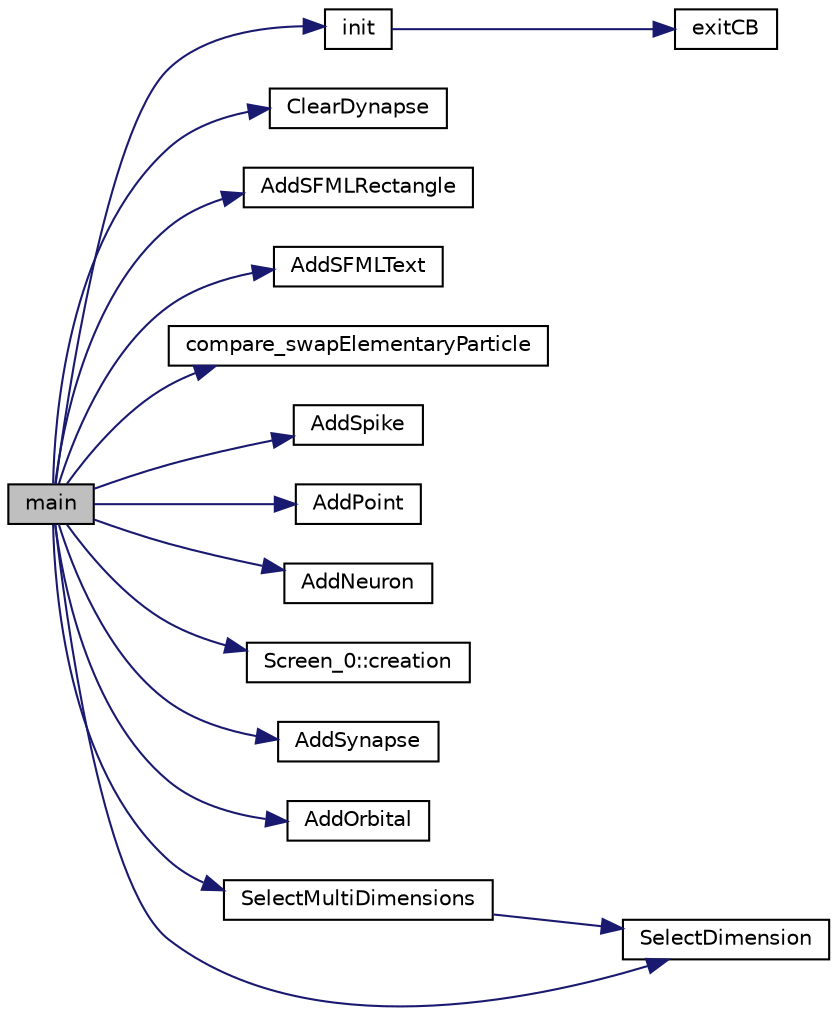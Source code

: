 digraph "main"
{
  edge [fontname="Helvetica",fontsize="10",labelfontname="Helvetica",labelfontsize="10"];
  node [fontname="Helvetica",fontsize="10",shape=record];
  rankdir="LR";
  Node1 [label="main",height=0.2,width=0.4,color="black", fillcolor="grey75", style="filled", fontcolor="black"];
  Node1 -> Node2 [color="midnightblue",fontsize="10",style="solid",fontname="Helvetica"];
  Node2 [label="init",height=0.2,width=0.4,color="black", fillcolor="white", style="filled",URL="$main_8cc.html#a487a3c399210173e1b3d3a2f275a55b1"];
  Node2 -> Node3 [color="midnightblue",fontsize="10",style="solid",fontname="Helvetica"];
  Node3 [label="exitCB",height=0.2,width=0.4,color="black", fillcolor="white", style="filled",URL="$main_8cc.html#a8760404347fd84a1ed5b49aae3737647"];
  Node1 -> Node4 [color="midnightblue",fontsize="10",style="solid",fontname="Helvetica"];
  Node4 [label="ClearDynapse",height=0.2,width=0.4,color="black", fillcolor="white", style="filled",URL="$main_8cc.html#aefff80cf47ae6c975b4aed196c12d92a"];
  Node1 -> Node5 [color="midnightblue",fontsize="10",style="solid",fontname="Helvetica"];
  Node5 [label="AddSFMLRectangle",height=0.2,width=0.4,color="black", fillcolor="white", style="filled",URL="$main_8cc.html#a49bb186887b88568d08eeabb2c5a3a77"];
  Node1 -> Node6 [color="midnightblue",fontsize="10",style="solid",fontname="Helvetica"];
  Node6 [label="AddSFMLText",height=0.2,width=0.4,color="black", fillcolor="white", style="filled",URL="$main_8cc.html#a60fcfd9e0657b2c8212c0e57abfb5895"];
  Node1 -> Node7 [color="midnightblue",fontsize="10",style="solid",fontname="Helvetica"];
  Node7 [label="compare_swapElementaryParticle",height=0.2,width=0.4,color="black", fillcolor="white", style="filled",URL="$main_8cc.html#a968d10b460371eed774b654c8b146226"];
  Node1 -> Node8 [color="midnightblue",fontsize="10",style="solid",fontname="Helvetica"];
  Node8 [label="AddSpike",height=0.2,width=0.4,color="black", fillcolor="white", style="filled",URL="$main_8cc.html#a790efc4ac12c68ffaa1c531bb294e735"];
  Node1 -> Node9 [color="midnightblue",fontsize="10",style="solid",fontname="Helvetica"];
  Node9 [label="AddPoint",height=0.2,width=0.4,color="black", fillcolor="white", style="filled",URL="$main_8cc.html#a09ff91d0c75d90436fdf8b2e2ec1d43e"];
  Node1 -> Node10 [color="midnightblue",fontsize="10",style="solid",fontname="Helvetica"];
  Node10 [label="AddNeuron",height=0.2,width=0.4,color="black", fillcolor="white", style="filled",URL="$main_8cc.html#a073008403e39757569a5aa5ebb8a4d94"];
  Node1 -> Node11 [color="midnightblue",fontsize="10",style="solid",fontname="Helvetica"];
  Node11 [label="Screen_0::creation",height=0.2,width=0.4,color="black", fillcolor="white", style="filled",URL="$class_screen__0.html#aedaf055321ad63a3bd2e23d65a6aec45"];
  Node1 -> Node12 [color="midnightblue",fontsize="10",style="solid",fontname="Helvetica"];
  Node12 [label="AddSynapse",height=0.2,width=0.4,color="black", fillcolor="white", style="filled",URL="$main_8cc.html#ab739730753e3a017de98cfbbc1ce4408"];
  Node1 -> Node13 [color="midnightblue",fontsize="10",style="solid",fontname="Helvetica"];
  Node13 [label="AddOrbital",height=0.2,width=0.4,color="black", fillcolor="white", style="filled",URL="$main_8cc.html#a44c91ff882d0c801c8e40ef2fe2ac5c2"];
  Node1 -> Node14 [color="midnightblue",fontsize="10",style="solid",fontname="Helvetica"];
  Node14 [label="SelectMultiDimensions",height=0.2,width=0.4,color="black", fillcolor="white", style="filled",URL="$main_8cc.html#a9412499ddcb1f341ba6231a568575b4b"];
  Node14 -> Node15 [color="midnightblue",fontsize="10",style="solid",fontname="Helvetica"];
  Node15 [label="SelectDimension",height=0.2,width=0.4,color="black", fillcolor="white", style="filled",URL="$main_8cc.html#ab8cdde3a90c31c1e2f30432b507359c1"];
  Node1 -> Node15 [color="midnightblue",fontsize="10",style="solid",fontname="Helvetica"];
}
